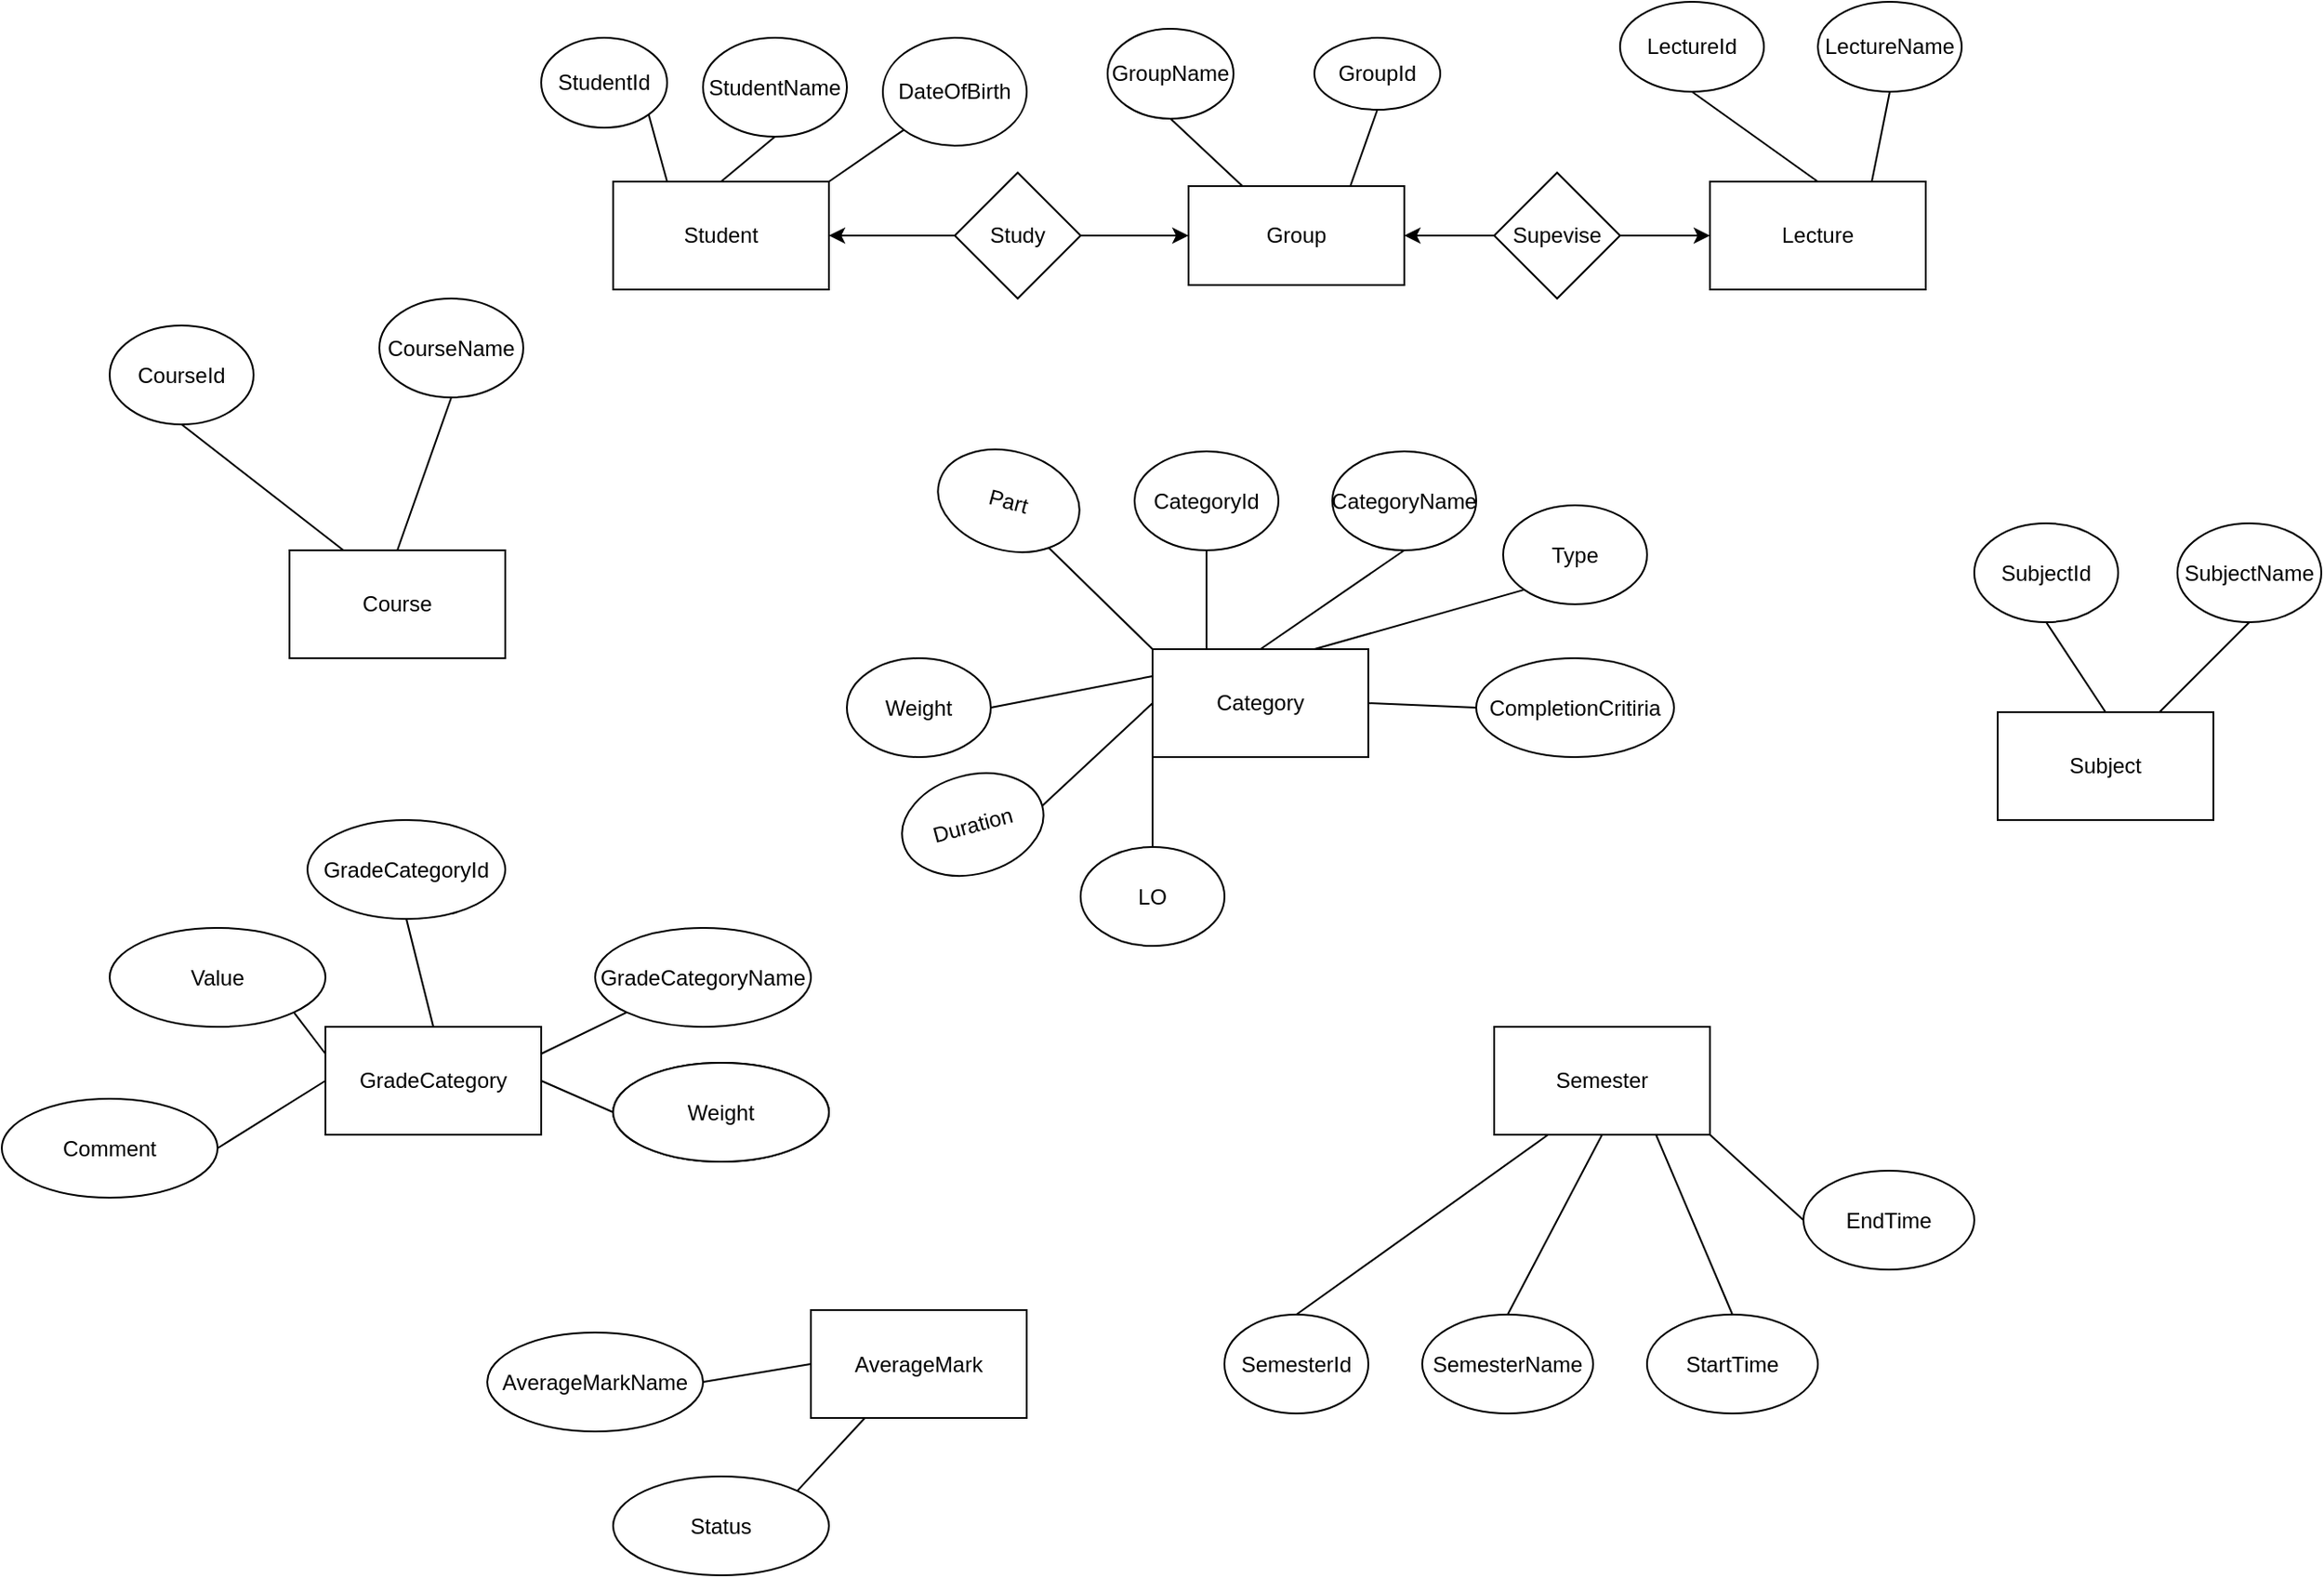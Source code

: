 <mxfile version="20.0.1" type="device"><diagram id="HEkPZBpMsTrqS4HKk5p4" name="Page-1"><mxGraphModel dx="2884" dy="2122" grid="1" gridSize="10" guides="1" tooltips="1" connect="1" arrows="1" fold="1" page="1" pageScale="1" pageWidth="827" pageHeight="1169" math="0" shadow="0"><root><mxCell id="0"/><mxCell id="1" parent="0"/><mxCell id="Uq6MNZxCiIpg978g1PGH-1" value="Student" style="rounded=0;whiteSpace=wrap;html=1;" vertex="1" parent="1"><mxGeometry x="70" y="90" width="120" height="60" as="geometry"/></mxCell><mxCell id="Uq6MNZxCiIpg978g1PGH-2" value="Lecture" style="rounded=0;whiteSpace=wrap;html=1;" vertex="1" parent="1"><mxGeometry x="680" y="90" width="120" height="60" as="geometry"/></mxCell><mxCell id="Uq6MNZxCiIpg978g1PGH-3" value="Course" style="rounded=0;whiteSpace=wrap;html=1;" vertex="1" parent="1"><mxGeometry x="-110" y="295" width="120" height="60" as="geometry"/></mxCell><mxCell id="Uq6MNZxCiIpg978g1PGH-4" value="Group" style="whiteSpace=wrap;html=1;" vertex="1" parent="1"><mxGeometry x="390" y="92.5" width="120" height="55" as="geometry"/></mxCell><mxCell id="Uq6MNZxCiIpg978g1PGH-5" value="Category" style="rounded=0;whiteSpace=wrap;html=1;" vertex="1" parent="1"><mxGeometry x="370" y="350" width="120" height="60" as="geometry"/></mxCell><mxCell id="Uq6MNZxCiIpg978g1PGH-6" value="Subject" style="rounded=0;whiteSpace=wrap;html=1;" vertex="1" parent="1"><mxGeometry x="840" y="385" width="120" height="60" as="geometry"/></mxCell><mxCell id="Uq6MNZxCiIpg978g1PGH-7" value="Semester" style="rounded=0;whiteSpace=wrap;html=1;" vertex="1" parent="1"><mxGeometry x="560" y="560" width="120" height="60" as="geometry"/></mxCell><mxCell id="Uq6MNZxCiIpg978g1PGH-8" value="StudentId" style="ellipse;whiteSpace=wrap;html=1;" vertex="1" parent="1"><mxGeometry x="30" y="10" width="70" height="50" as="geometry"/></mxCell><mxCell id="Uq6MNZxCiIpg978g1PGH-9" value="StudentName" style="ellipse;whiteSpace=wrap;html=1;" vertex="1" parent="1"><mxGeometry x="120" y="10" width="80" height="55" as="geometry"/></mxCell><mxCell id="Uq6MNZxCiIpg978g1PGH-10" value="" style="endArrow=none;html=1;rounded=0;exitX=0.25;exitY=0;exitDx=0;exitDy=0;entryX=1;entryY=1;entryDx=0;entryDy=0;" edge="1" parent="1" source="Uq6MNZxCiIpg978g1PGH-1" target="Uq6MNZxCiIpg978g1PGH-8"><mxGeometry width="50" height="50" relative="1" as="geometry"><mxPoint x="390" y="180" as="sourcePoint"/><mxPoint x="440" y="130" as="targetPoint"/><Array as="points"/></mxGeometry></mxCell><mxCell id="Uq6MNZxCiIpg978g1PGH-11" value="" style="endArrow=none;html=1;rounded=0;exitX=0.5;exitY=0;exitDx=0;exitDy=0;entryX=0.5;entryY=1;entryDx=0;entryDy=0;" edge="1" parent="1" source="Uq6MNZxCiIpg978g1PGH-1" target="Uq6MNZxCiIpg978g1PGH-9"><mxGeometry width="50" height="50" relative="1" as="geometry"><mxPoint x="390" y="180" as="sourcePoint"/><mxPoint x="440" y="130" as="targetPoint"/></mxGeometry></mxCell><mxCell id="Uq6MNZxCiIpg978g1PGH-12" value="DateOfBirth" style="ellipse;whiteSpace=wrap;html=1;" vertex="1" parent="1"><mxGeometry x="220" y="10" width="80" height="60" as="geometry"/></mxCell><mxCell id="Uq6MNZxCiIpg978g1PGH-13" value="" style="endArrow=none;html=1;rounded=0;exitX=1;exitY=0;exitDx=0;exitDy=0;entryX=0;entryY=1;entryDx=0;entryDy=0;" edge="1" parent="1" source="Uq6MNZxCiIpg978g1PGH-1" target="Uq6MNZxCiIpg978g1PGH-12"><mxGeometry width="50" height="50" relative="1" as="geometry"><mxPoint x="390" y="180" as="sourcePoint"/><mxPoint x="440" y="130" as="targetPoint"/></mxGeometry></mxCell><mxCell id="Uq6MNZxCiIpg978g1PGH-16" value="GradeCategory" style="rounded=0;whiteSpace=wrap;html=1;" vertex="1" parent="1"><mxGeometry x="-90" y="560" width="120" height="60" as="geometry"/></mxCell><mxCell id="Uq6MNZxCiIpg978g1PGH-17" value="GroupId" style="ellipse;whiteSpace=wrap;html=1;" vertex="1" parent="1"><mxGeometry x="460" y="10" width="70" height="40" as="geometry"/></mxCell><mxCell id="Uq6MNZxCiIpg978g1PGH-18" value="" style="endArrow=none;html=1;rounded=0;entryX=0.5;entryY=1;entryDx=0;entryDy=0;exitX=0.75;exitY=0;exitDx=0;exitDy=0;" edge="1" parent="1" source="Uq6MNZxCiIpg978g1PGH-4" target="Uq6MNZxCiIpg978g1PGH-17"><mxGeometry width="50" height="50" relative="1" as="geometry"><mxPoint x="370" y="240" as="sourcePoint"/><mxPoint x="420" y="190" as="targetPoint"/></mxGeometry></mxCell><mxCell id="Uq6MNZxCiIpg978g1PGH-19" value="GroupName" style="ellipse;whiteSpace=wrap;html=1;" vertex="1" parent="1"><mxGeometry x="345" y="5" width="70" height="50" as="geometry"/></mxCell><mxCell id="Uq6MNZxCiIpg978g1PGH-20" value="" style="endArrow=none;html=1;rounded=0;entryX=0.5;entryY=1;entryDx=0;entryDy=0;exitX=0.25;exitY=0;exitDx=0;exitDy=0;" edge="1" parent="1" source="Uq6MNZxCiIpg978g1PGH-4" target="Uq6MNZxCiIpg978g1PGH-19"><mxGeometry width="50" height="50" relative="1" as="geometry"><mxPoint x="460" y="70" as="sourcePoint"/><mxPoint x="495" y="50" as="targetPoint"/></mxGeometry></mxCell><mxCell id="Uq6MNZxCiIpg978g1PGH-21" value="LectureId" style="ellipse;whiteSpace=wrap;html=1;" vertex="1" parent="1"><mxGeometry x="630" y="-10" width="80" height="50" as="geometry"/></mxCell><mxCell id="Uq6MNZxCiIpg978g1PGH-22" value="" style="endArrow=none;html=1;rounded=0;entryX=0.5;entryY=1;entryDx=0;entryDy=0;exitX=0.5;exitY=0;exitDx=0;exitDy=0;" edge="1" parent="1" source="Uq6MNZxCiIpg978g1PGH-2" target="Uq6MNZxCiIpg978g1PGH-21"><mxGeometry width="50" height="50" relative="1" as="geometry"><mxPoint x="470" y="80" as="sourcePoint"/><mxPoint x="505" y="60" as="targetPoint"/></mxGeometry></mxCell><mxCell id="Uq6MNZxCiIpg978g1PGH-23" value="" style="endArrow=none;html=1;rounded=0;entryX=0.75;entryY=0;entryDx=0;entryDy=0;exitX=0.5;exitY=1;exitDx=0;exitDy=0;" edge="1" parent="1" source="Uq6MNZxCiIpg978g1PGH-24" target="Uq6MNZxCiIpg978g1PGH-2"><mxGeometry width="50" height="50" relative="1" as="geometry"><mxPoint x="480" y="90" as="sourcePoint"/><mxPoint x="515" y="70" as="targetPoint"/></mxGeometry></mxCell><mxCell id="Uq6MNZxCiIpg978g1PGH-24" value="LectureName" style="ellipse;whiteSpace=wrap;html=1;" vertex="1" parent="1"><mxGeometry x="740" y="-10" width="80" height="50" as="geometry"/></mxCell><mxCell id="Uq6MNZxCiIpg978g1PGH-25" value="Study" style="rhombus;whiteSpace=wrap;html=1;" vertex="1" parent="1"><mxGeometry x="260" y="85" width="70" height="70" as="geometry"/></mxCell><mxCell id="Uq6MNZxCiIpg978g1PGH-28" value="" style="endArrow=classic;html=1;rounded=0;entryX=1;entryY=0.5;entryDx=0;entryDy=0;" edge="1" parent="1" source="Uq6MNZxCiIpg978g1PGH-25" target="Uq6MNZxCiIpg978g1PGH-1"><mxGeometry width="50" height="50" relative="1" as="geometry"><mxPoint x="370" y="230" as="sourcePoint"/><mxPoint x="420" y="180" as="targetPoint"/></mxGeometry></mxCell><mxCell id="Uq6MNZxCiIpg978g1PGH-29" value="" style="endArrow=classic;html=1;rounded=0;entryX=0;entryY=0.5;entryDx=0;entryDy=0;" edge="1" parent="1" target="Uq6MNZxCiIpg978g1PGH-4"><mxGeometry width="50" height="50" relative="1" as="geometry"><mxPoint x="330" y="120" as="sourcePoint"/><mxPoint x="380" y="120" as="targetPoint"/></mxGeometry></mxCell><mxCell id="Uq6MNZxCiIpg978g1PGH-30" value="Supevise" style="rhombus;whiteSpace=wrap;html=1;" vertex="1" parent="1"><mxGeometry x="560" y="85" width="70" height="70" as="geometry"/></mxCell><mxCell id="Uq6MNZxCiIpg978g1PGH-31" value="" style="endArrow=classic;html=1;rounded=0;entryX=0;entryY=0.5;entryDx=0;entryDy=0;" edge="1" parent="1" target="Uq6MNZxCiIpg978g1PGH-2"><mxGeometry width="50" height="50" relative="1" as="geometry"><mxPoint x="630" y="120" as="sourcePoint"/><mxPoint x="400" y="127.5" as="targetPoint"/></mxGeometry></mxCell><mxCell id="Uq6MNZxCiIpg978g1PGH-32" value="" style="endArrow=classic;html=1;rounded=0;entryX=1;entryY=0.5;entryDx=0;entryDy=0;exitX=0;exitY=0.5;exitDx=0;exitDy=0;" edge="1" parent="1" source="Uq6MNZxCiIpg978g1PGH-30" target="Uq6MNZxCiIpg978g1PGH-4"><mxGeometry width="50" height="50" relative="1" as="geometry"><mxPoint x="350" y="140" as="sourcePoint"/><mxPoint x="410" y="137.5" as="targetPoint"/></mxGeometry></mxCell><mxCell id="Uq6MNZxCiIpg978g1PGH-36" value="CourseId" style="ellipse;whiteSpace=wrap;html=1;" vertex="1" parent="1"><mxGeometry x="-210" y="170" width="80" height="55" as="geometry"/></mxCell><mxCell id="Uq6MNZxCiIpg978g1PGH-37" value="" style="endArrow=none;html=1;rounded=0;exitX=0.25;exitY=0;exitDx=0;exitDy=0;entryX=0.5;entryY=1;entryDx=0;entryDy=0;" edge="1" parent="1" source="Uq6MNZxCiIpg978g1PGH-3" target="Uq6MNZxCiIpg978g1PGH-36"><mxGeometry width="50" height="50" relative="1" as="geometry"><mxPoint x="370" y="260" as="sourcePoint"/><mxPoint x="420" y="210" as="targetPoint"/></mxGeometry></mxCell><mxCell id="Uq6MNZxCiIpg978g1PGH-38" value="CourseName" style="ellipse;whiteSpace=wrap;html=1;" vertex="1" parent="1"><mxGeometry x="-60" y="155" width="80" height="55" as="geometry"/></mxCell><mxCell id="Uq6MNZxCiIpg978g1PGH-39" value="" style="endArrow=none;html=1;rounded=0;entryX=0.5;entryY=1;entryDx=0;entryDy=0;exitX=0.5;exitY=0;exitDx=0;exitDy=0;" edge="1" parent="1" source="Uq6MNZxCiIpg978g1PGH-3" target="Uq6MNZxCiIpg978g1PGH-38"><mxGeometry width="50" height="50" relative="1" as="geometry"><mxPoint x="150" y="270" as="sourcePoint"/><mxPoint x="200" y="220" as="targetPoint"/></mxGeometry></mxCell><mxCell id="Uq6MNZxCiIpg978g1PGH-40" value="CategoryId" style="ellipse;whiteSpace=wrap;html=1;" vertex="1" parent="1"><mxGeometry x="360" y="240" width="80" height="55" as="geometry"/></mxCell><mxCell id="Uq6MNZxCiIpg978g1PGH-41" value="" style="endArrow=none;html=1;rounded=0;entryX=0;entryY=0;entryDx=0;entryDy=0;exitX=1;exitY=1;exitDx=0;exitDy=0;" edge="1" parent="1" source="Uq6MNZxCiIpg978g1PGH-46" target="Uq6MNZxCiIpg978g1PGH-5"><mxGeometry width="50" height="50" relative="1" as="geometry"><mxPoint x="160" y="280" as="sourcePoint"/><mxPoint x="210" y="245" as="targetPoint"/></mxGeometry></mxCell><mxCell id="Uq6MNZxCiIpg978g1PGH-42" value="CategoryName" style="ellipse;whiteSpace=wrap;html=1;" vertex="1" parent="1"><mxGeometry x="470" y="240" width="80" height="55" as="geometry"/></mxCell><mxCell id="Uq6MNZxCiIpg978g1PGH-43" value="" style="endArrow=none;html=1;rounded=0;entryX=0.5;entryY=0;entryDx=0;entryDy=0;exitX=0.5;exitY=1;exitDx=0;exitDy=0;" edge="1" parent="1" source="Uq6MNZxCiIpg978g1PGH-42" target="Uq6MNZxCiIpg978g1PGH-5"><mxGeometry width="50" height="50" relative="1" as="geometry"><mxPoint x="370" y="325" as="sourcePoint"/><mxPoint x="410" y="360" as="targetPoint"/></mxGeometry></mxCell><mxCell id="Uq6MNZxCiIpg978g1PGH-44" value="Type" style="ellipse;whiteSpace=wrap;html=1;" vertex="1" parent="1"><mxGeometry x="565" y="270" width="80" height="55" as="geometry"/></mxCell><mxCell id="Uq6MNZxCiIpg978g1PGH-45" value="" style="endArrow=none;html=1;rounded=0;entryX=0.75;entryY=0;entryDx=0;entryDy=0;exitX=0;exitY=1;exitDx=0;exitDy=0;" edge="1" parent="1" source="Uq6MNZxCiIpg978g1PGH-44" target="Uq6MNZxCiIpg978g1PGH-5"><mxGeometry width="50" height="50" relative="1" as="geometry"><mxPoint x="470" y="325" as="sourcePoint"/><mxPoint x="440" y="360" as="targetPoint"/></mxGeometry></mxCell><mxCell id="Uq6MNZxCiIpg978g1PGH-46" value="Part" style="ellipse;whiteSpace=wrap;html=1;rotation=15;" vertex="1" parent="1"><mxGeometry x="250" y="240" width="80" height="55" as="geometry"/></mxCell><mxCell id="Uq6MNZxCiIpg978g1PGH-47" value="" style="endArrow=none;html=1;rounded=0;entryX=0.25;entryY=0;entryDx=0;entryDy=0;exitX=0.5;exitY=1;exitDx=0;exitDy=0;" edge="1" parent="1" source="Uq6MNZxCiIpg978g1PGH-40" target="Uq6MNZxCiIpg978g1PGH-5"><mxGeometry width="50" height="50" relative="1" as="geometry"><mxPoint x="355" y="372.5" as="sourcePoint"/><mxPoint x="380" y="390" as="targetPoint"/></mxGeometry></mxCell><mxCell id="Uq6MNZxCiIpg978g1PGH-48" value="CompletionCritiria" style="ellipse;whiteSpace=wrap;html=1;" vertex="1" parent="1"><mxGeometry x="550" y="355" width="110" height="55" as="geometry"/></mxCell><mxCell id="Uq6MNZxCiIpg978g1PGH-49" value="" style="endArrow=none;html=1;rounded=0;entryX=1;entryY=0.5;entryDx=0;entryDy=0;exitX=0;exitY=0.5;exitDx=0;exitDy=0;" edge="1" parent="1" source="Uq6MNZxCiIpg978g1PGH-48" target="Uq6MNZxCiIpg978g1PGH-5"><mxGeometry width="50" height="50" relative="1" as="geometry"><mxPoint x="541.457" y="336.766" as="sourcePoint"/><mxPoint x="500" y="390" as="targetPoint"/></mxGeometry></mxCell><mxCell id="Uq6MNZxCiIpg978g1PGH-50" value="Weight" style="ellipse;whiteSpace=wrap;html=1;" vertex="1" parent="1"><mxGeometry x="200" y="355" width="80" height="55" as="geometry"/></mxCell><mxCell id="Uq6MNZxCiIpg978g1PGH-51" value="" style="endArrow=none;html=1;rounded=0;entryX=0;entryY=0.25;entryDx=0;entryDy=0;exitX=1;exitY=0.5;exitDx=0;exitDy=0;" edge="1" parent="1" source="Uq6MNZxCiIpg978g1PGH-50" target="Uq6MNZxCiIpg978g1PGH-5"><mxGeometry width="50" height="50" relative="1" as="geometry"><mxPoint x="355" y="372.5" as="sourcePoint"/><mxPoint x="380" y="390" as="targetPoint"/></mxGeometry></mxCell><mxCell id="Uq6MNZxCiIpg978g1PGH-52" value="Duration" style="ellipse;whiteSpace=wrap;html=1;rotation=-15;" vertex="1" parent="1"><mxGeometry x="230" y="420" width="80" height="55" as="geometry"/></mxCell><mxCell id="Uq6MNZxCiIpg978g1PGH-53" value="" style="endArrow=none;html=1;rounded=0;entryX=0;entryY=0.5;entryDx=0;entryDy=0;exitX=1;exitY=0.5;exitDx=0;exitDy=0;" edge="1" parent="1" source="Uq6MNZxCiIpg978g1PGH-52" target="Uq6MNZxCiIpg978g1PGH-5"><mxGeometry width="50" height="50" relative="1" as="geometry"><mxPoint x="350" y="442.5" as="sourcePoint"/><mxPoint x="380" y="405" as="targetPoint"/></mxGeometry></mxCell><mxCell id="Uq6MNZxCiIpg978g1PGH-54" value="LO" style="ellipse;whiteSpace=wrap;html=1;" vertex="1" parent="1"><mxGeometry x="330" y="460" width="80" height="55" as="geometry"/></mxCell><mxCell id="Uq6MNZxCiIpg978g1PGH-55" value="" style="endArrow=none;html=1;rounded=0;entryX=0;entryY=1;entryDx=0;entryDy=0;exitX=0.5;exitY=0;exitDx=0;exitDy=0;" edge="1" parent="1" source="Uq6MNZxCiIpg978g1PGH-54" target="Uq6MNZxCiIpg978g1PGH-5"><mxGeometry width="50" height="50" relative="1" as="geometry"><mxPoint x="330" y="427.5" as="sourcePoint"/><mxPoint x="410" y="420" as="targetPoint"/></mxGeometry></mxCell><mxCell id="Uq6MNZxCiIpg978g1PGH-56" value="SemesterId" style="ellipse;whiteSpace=wrap;html=1;" vertex="1" parent="1"><mxGeometry x="410" y="720" width="80" height="55" as="geometry"/></mxCell><mxCell id="Uq6MNZxCiIpg978g1PGH-57" value="" style="endArrow=none;html=1;rounded=0;exitX=0.5;exitY=0;exitDx=0;exitDy=0;entryX=0.25;entryY=1;entryDx=0;entryDy=0;" edge="1" parent="1" source="Uq6MNZxCiIpg978g1PGH-56" target="Uq6MNZxCiIpg978g1PGH-7"><mxGeometry width="50" height="50" relative="1" as="geometry"><mxPoint x="360" y="770" as="sourcePoint"/><mxPoint x="410" y="720" as="targetPoint"/></mxGeometry></mxCell><mxCell id="Uq6MNZxCiIpg978g1PGH-58" value="SemesterName" style="ellipse;whiteSpace=wrap;html=1;" vertex="1" parent="1"><mxGeometry x="520" y="720" width="95" height="55" as="geometry"/></mxCell><mxCell id="Uq6MNZxCiIpg978g1PGH-59" value="" style="endArrow=none;html=1;rounded=0;exitX=0.5;exitY=0;exitDx=0;exitDy=0;entryX=0.5;entryY=1;entryDx=0;entryDy=0;" edge="1" parent="1" source="Uq6MNZxCiIpg978g1PGH-58" target="Uq6MNZxCiIpg978g1PGH-7"><mxGeometry width="50" height="50" relative="1" as="geometry"><mxPoint x="280" y="770" as="sourcePoint"/><mxPoint x="360" y="720" as="targetPoint"/></mxGeometry></mxCell><mxCell id="Uq6MNZxCiIpg978g1PGH-60" value="" style="endArrow=none;html=1;rounded=0;entryX=0.75;entryY=1;entryDx=0;entryDy=0;exitX=0.5;exitY=0;exitDx=0;exitDy=0;" edge="1" parent="1" source="Uq6MNZxCiIpg978g1PGH-62" target="Uq6MNZxCiIpg978g1PGH-7"><mxGeometry width="50" height="50" relative="1" as="geometry"><mxPoint x="470" y="770" as="sourcePoint"/><mxPoint x="410" y="690" as="targetPoint"/></mxGeometry></mxCell><mxCell id="Uq6MNZxCiIpg978g1PGH-62" value="StartTime" style="ellipse;whiteSpace=wrap;html=1;" vertex="1" parent="1"><mxGeometry x="645" y="720" width="95" height="55" as="geometry"/></mxCell><mxCell id="Uq6MNZxCiIpg978g1PGH-63" value="EndTime" style="ellipse;whiteSpace=wrap;html=1;" vertex="1" parent="1"><mxGeometry x="732" y="640" width="95" height="55" as="geometry"/></mxCell><mxCell id="Uq6MNZxCiIpg978g1PGH-64" value="" style="endArrow=none;html=1;rounded=0;entryX=1;entryY=1;entryDx=0;entryDy=0;exitX=0;exitY=0.5;exitDx=0;exitDy=0;" edge="1" parent="1" source="Uq6MNZxCiIpg978g1PGH-63" target="Uq6MNZxCiIpg978g1PGH-7"><mxGeometry width="50" height="50" relative="1" as="geometry"><mxPoint x="480" y="780" as="sourcePoint"/><mxPoint x="420" y="720" as="targetPoint"/></mxGeometry></mxCell><mxCell id="Uq6MNZxCiIpg978g1PGH-65" value="SubjectId" style="ellipse;whiteSpace=wrap;html=1;" vertex="1" parent="1"><mxGeometry x="827" y="280" width="80" height="55" as="geometry"/></mxCell><mxCell id="Uq6MNZxCiIpg978g1PGH-66" value="" style="endArrow=none;html=1;rounded=0;entryX=0.5;entryY=1;entryDx=0;entryDy=0;exitX=0.5;exitY=0;exitDx=0;exitDy=0;" edge="1" parent="1" source="Uq6MNZxCiIpg978g1PGH-6" target="Uq6MNZxCiIpg978g1PGH-65"><mxGeometry width="50" height="50" relative="1" as="geometry"><mxPoint x="560.0" y="392.5" as="sourcePoint"/><mxPoint x="500" y="390" as="targetPoint"/></mxGeometry></mxCell><mxCell id="Uq6MNZxCiIpg978g1PGH-67" value="SubjectName" style="ellipse;whiteSpace=wrap;html=1;" vertex="1" parent="1"><mxGeometry x="940" y="280" width="80" height="55" as="geometry"/></mxCell><mxCell id="Uq6MNZxCiIpg978g1PGH-68" value="" style="endArrow=none;html=1;rounded=0;entryX=0.5;entryY=1;entryDx=0;entryDy=0;exitX=0.75;exitY=0;exitDx=0;exitDy=0;" edge="1" parent="1" source="Uq6MNZxCiIpg978g1PGH-6" target="Uq6MNZxCiIpg978g1PGH-67"><mxGeometry width="50" height="50" relative="1" as="geometry"><mxPoint x="910" y="395" as="sourcePoint"/><mxPoint x="877" y="345" as="targetPoint"/></mxGeometry></mxCell><mxCell id="Uq6MNZxCiIpg978g1PGH-70" value="GradeCategoryId" style="ellipse;whiteSpace=wrap;html=1;" vertex="1" parent="1"><mxGeometry x="-100" y="445" width="110" height="55" as="geometry"/></mxCell><mxCell id="Uq6MNZxCiIpg978g1PGH-74" value="" style="endArrow=none;html=1;rounded=0;entryX=0.5;entryY=1;entryDx=0;entryDy=0;exitX=0.5;exitY=0;exitDx=0;exitDy=0;" edge="1" parent="1" source="Uq6MNZxCiIpg978g1PGH-16" target="Uq6MNZxCiIpg978g1PGH-70"><mxGeometry width="50" height="50" relative="1" as="geometry"><mxPoint x="610" y="500" as="sourcePoint"/><mxPoint x="660" y="450" as="targetPoint"/></mxGeometry></mxCell><mxCell id="Uq6MNZxCiIpg978g1PGH-75" value="GradeCategoryName" style="ellipse;whiteSpace=wrap;html=1;" vertex="1" parent="1"><mxGeometry x="60" y="505" width="120" height="55" as="geometry"/></mxCell><mxCell id="Uq6MNZxCiIpg978g1PGH-76" value="" style="endArrow=none;html=1;rounded=0;entryX=0;entryY=1;entryDx=0;entryDy=0;exitX=1;exitY=0.25;exitDx=0;exitDy=0;" edge="1" parent="1" source="Uq6MNZxCiIpg978g1PGH-16" target="Uq6MNZxCiIpg978g1PGH-75"><mxGeometry width="50" height="50" relative="1" as="geometry"><mxPoint x="-20" y="570" as="sourcePoint"/><mxPoint x="-35" y="510" as="targetPoint"/></mxGeometry></mxCell><mxCell id="Uq6MNZxCiIpg978g1PGH-77" value="Weight" style="ellipse;whiteSpace=wrap;html=1;" vertex="1" parent="1"><mxGeometry x="70" y="580" width="120" height="55" as="geometry"/></mxCell><mxCell id="Uq6MNZxCiIpg978g1PGH-78" value="" style="endArrow=none;html=1;rounded=0;entryX=0;entryY=0.5;entryDx=0;entryDy=0;exitX=1;exitY=0.5;exitDx=0;exitDy=0;" edge="1" parent="1" source="Uq6MNZxCiIpg978g1PGH-16" target="Uq6MNZxCiIpg978g1PGH-77"><mxGeometry width="50" height="50" relative="1" as="geometry"><mxPoint x="40" y="585" as="sourcePoint"/><mxPoint x="87.232" y="561.788" as="targetPoint"/></mxGeometry></mxCell><mxCell id="Uq6MNZxCiIpg978g1PGH-79" value="Value" style="ellipse;whiteSpace=wrap;html=1;" vertex="1" parent="1"><mxGeometry x="-210" y="505" width="120" height="55" as="geometry"/></mxCell><mxCell id="Uq6MNZxCiIpg978g1PGH-80" value="" style="endArrow=none;html=1;rounded=0;entryX=1;entryY=1;entryDx=0;entryDy=0;exitX=0;exitY=0.25;exitDx=0;exitDy=0;" edge="1" parent="1" source="Uq6MNZxCiIpg978g1PGH-16" target="Uq6MNZxCiIpg978g1PGH-79"><mxGeometry width="50" height="50" relative="1" as="geometry"><mxPoint x="40" y="600" as="sourcePoint"/><mxPoint x="80.0" y="617.5" as="targetPoint"/></mxGeometry></mxCell><mxCell id="Uq6MNZxCiIpg978g1PGH-81" value="Comment" style="ellipse;whiteSpace=wrap;html=1;" vertex="1" parent="1"><mxGeometry x="-270" y="600" width="120" height="55" as="geometry"/></mxCell><mxCell id="Uq6MNZxCiIpg978g1PGH-82" value="" style="endArrow=none;html=1;rounded=0;entryX=1;entryY=0.5;entryDx=0;entryDy=0;exitX=0;exitY=0.5;exitDx=0;exitDy=0;" edge="1" parent="1" source="Uq6MNZxCiIpg978g1PGH-16" target="Uq6MNZxCiIpg978g1PGH-81"><mxGeometry width="50" height="50" relative="1" as="geometry"><mxPoint x="-80" y="585" as="sourcePoint"/><mxPoint x="-97.232" y="561.788" as="targetPoint"/></mxGeometry></mxCell><mxCell id="Uq6MNZxCiIpg978g1PGH-84" style="edgeStyle=orthogonalEdgeStyle;rounded=0;orthogonalLoop=1;jettySize=auto;html=1;exitX=0.5;exitY=1;exitDx=0;exitDy=0;" edge="1" parent="1" source="Uq6MNZxCiIpg978g1PGH-40" target="Uq6MNZxCiIpg978g1PGH-40"><mxGeometry relative="1" as="geometry"/></mxCell><mxCell id="Uq6MNZxCiIpg978g1PGH-85" value="AverageMark" style="rounded=0;whiteSpace=wrap;html=1;" vertex="1" parent="1"><mxGeometry x="180" y="717.5" width="120" height="60" as="geometry"/></mxCell><mxCell id="Uq6MNZxCiIpg978g1PGH-86" value="Weight" style="ellipse;whiteSpace=wrap;html=1;" vertex="1" parent="1"><mxGeometry x="70" y="580" width="120" height="55" as="geometry"/></mxCell><mxCell id="Uq6MNZxCiIpg978g1PGH-87" value="AverageMarkName" style="ellipse;whiteSpace=wrap;html=1;" vertex="1" parent="1"><mxGeometry y="730" width="120" height="55" as="geometry"/></mxCell><mxCell id="Uq6MNZxCiIpg978g1PGH-88" value="" style="endArrow=none;html=1;rounded=0;entryX=0;entryY=0.5;entryDx=0;entryDy=0;exitX=1;exitY=0.5;exitDx=0;exitDy=0;" edge="1" parent="1" source="Uq6MNZxCiIpg978g1PGH-87" target="Uq6MNZxCiIpg978g1PGH-85"><mxGeometry width="50" height="50" relative="1" as="geometry"><mxPoint x="40" y="600" as="sourcePoint"/><mxPoint x="80.0" y="617.5" as="targetPoint"/></mxGeometry></mxCell><mxCell id="Uq6MNZxCiIpg978g1PGH-89" value="Status" style="ellipse;whiteSpace=wrap;html=1;" vertex="1" parent="1"><mxGeometry x="70" y="810" width="120" height="55" as="geometry"/></mxCell><mxCell id="Uq6MNZxCiIpg978g1PGH-90" value="" style="endArrow=none;html=1;rounded=0;entryX=0.25;entryY=1;entryDx=0;entryDy=0;exitX=1;exitY=0;exitDx=0;exitDy=0;" edge="1" parent="1" source="Uq6MNZxCiIpg978g1PGH-89" target="Uq6MNZxCiIpg978g1PGH-85"><mxGeometry width="50" height="50" relative="1" as="geometry"><mxPoint x="130" y="767.5" as="sourcePoint"/><mxPoint x="190" y="757.5" as="targetPoint"/></mxGeometry></mxCell></root></mxGraphModel></diagram></mxfile>